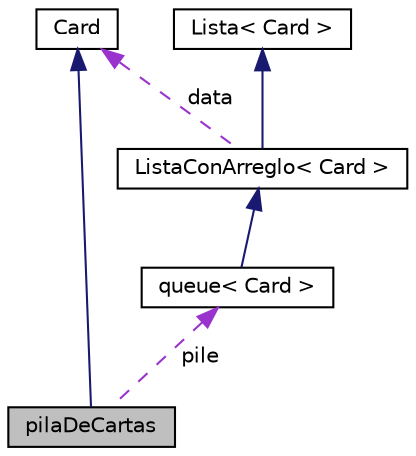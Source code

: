 digraph "pilaDeCartas"
{
  edge [fontname="Helvetica",fontsize="10",labelfontname="Helvetica",labelfontsize="10"];
  node [fontname="Helvetica",fontsize="10",shape=record];
  Node1 [label="pilaDeCartas",height=0.2,width=0.4,color="black", fillcolor="grey75", style="filled", fontcolor="black"];
  Node2 -> Node1 [dir="back",color="midnightblue",fontsize="10",style="solid",fontname="Helvetica"];
  Node2 [label="Card",height=0.2,width=0.4,color="black", fillcolor="white", style="filled",URL="$class_card.html"];
  Node3 -> Node1 [dir="back",color="darkorchid3",fontsize="10",style="dashed",label=" pile" ,fontname="Helvetica"];
  Node3 [label="queue\< Card \>",height=0.2,width=0.4,color="black", fillcolor="white", style="filled",URL="$classqueue.html"];
  Node4 -> Node3 [dir="back",color="midnightblue",fontsize="10",style="solid",fontname="Helvetica"];
  Node4 [label="ListaConArreglo\< Card \>",height=0.2,width=0.4,color="black", fillcolor="white", style="filled",URL="$class_lista_con_arreglo.html"];
  Node5 -> Node4 [dir="back",color="midnightblue",fontsize="10",style="solid",fontname="Helvetica"];
  Node5 [label="Lista\< Card \>",height=0.2,width=0.4,color="black", fillcolor="white", style="filled",URL="$class_lista.html"];
  Node2 -> Node4 [dir="back",color="darkorchid3",fontsize="10",style="dashed",label=" data" ,fontname="Helvetica"];
}
